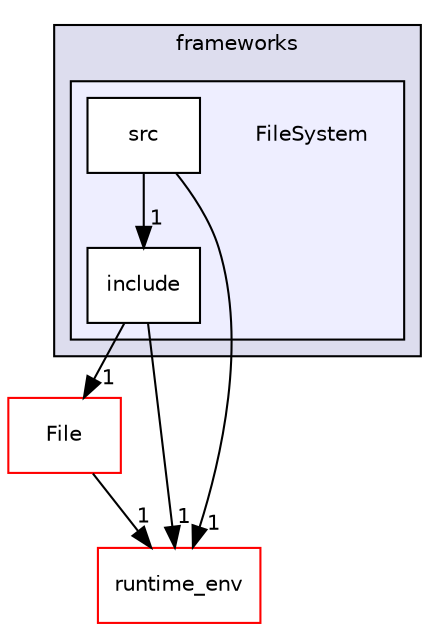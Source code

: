 digraph "frameworks/FileSystem" {
  compound=true
  node [ fontsize="10", fontname="Helvetica"];
  edge [ labelfontsize="10", labelfontname="Helvetica"];
  subgraph clusterdir_27e7b6da28153e106312658788f622d3 {
    graph [ bgcolor="#ddddee", pencolor="black", label="frameworks" fontname="Helvetica", fontsize="10", URL="dir_27e7b6da28153e106312658788f622d3.html"]
  subgraph clusterdir_40a97078142f0fc7074e01eb79f0bef3 {
    graph [ bgcolor="#eeeeff", pencolor="black", label="" URL="dir_40a97078142f0fc7074e01eb79f0bef3.html"];
    dir_40a97078142f0fc7074e01eb79f0bef3 [shape=plaintext label="FileSystem"];
    dir_1f86523891ce218537c1e9862d9ce885 [shape=box label="include" color="black" fillcolor="white" style="filled" URL="dir_1f86523891ce218537c1e9862d9ce885.html"];
    dir_a5c198cca2761f7d99ebe6ab6438c747 [shape=box label="src" color="black" fillcolor="white" style="filled" URL="dir_a5c198cca2761f7d99ebe6ab6438c747.html"];
  }
  }
  dir_7b7214e65a6924b84c23466be1b3e3d4 [shape=box label="File" fillcolor="white" style="filled" color="red" URL="dir_7b7214e65a6924b84c23466be1b3e3d4.html"];
  dir_f225e4d86008d3e73336a06c8611e2b4 [shape=box label="runtime_env" fillcolor="white" style="filled" color="red" URL="dir_f225e4d86008d3e73336a06c8611e2b4.html"];
  dir_1f86523891ce218537c1e9862d9ce885->dir_7b7214e65a6924b84c23466be1b3e3d4 [headlabel="1", labeldistance=1.5 headhref="dir_000023_000016.html"];
  dir_1f86523891ce218537c1e9862d9ce885->dir_f225e4d86008d3e73336a06c8611e2b4 [headlabel="1", labeldistance=1.5 headhref="dir_000023_000034.html"];
  dir_a5c198cca2761f7d99ebe6ab6438c747->dir_1f86523891ce218537c1e9862d9ce885 [headlabel="1", labeldistance=1.5 headhref="dir_000024_000023.html"];
  dir_a5c198cca2761f7d99ebe6ab6438c747->dir_f225e4d86008d3e73336a06c8611e2b4 [headlabel="1", labeldistance=1.5 headhref="dir_000024_000034.html"];
  dir_7b7214e65a6924b84c23466be1b3e3d4->dir_f225e4d86008d3e73336a06c8611e2b4 [headlabel="1", labeldistance=1.5 headhref="dir_000016_000034.html"];
}
